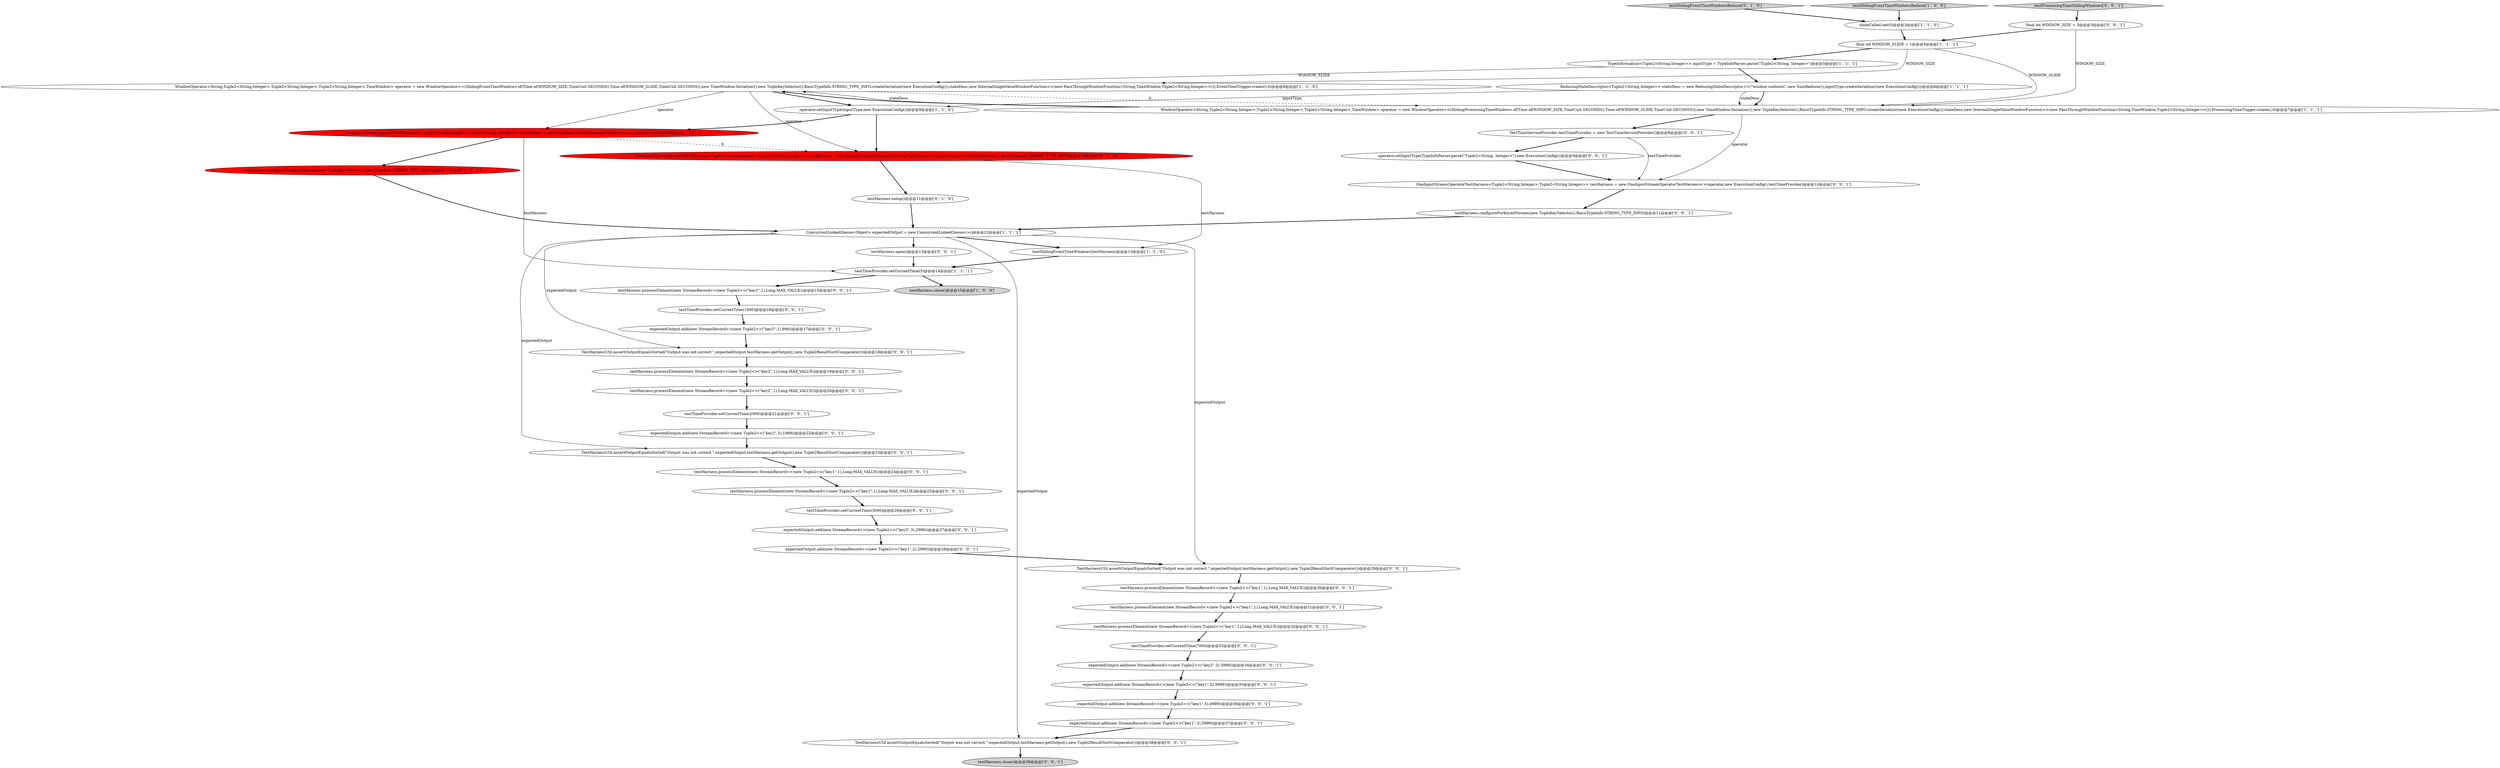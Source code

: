 digraph {
14 [style = filled, label = "OneInputStreamOperatorTestHarness<Tuple2<String,Integer>,Tuple2<String,Integer>> testHarness = new KeyedOneInputStreamOperatorTestHarness<>(operator,new TupleKeySelector(),BasicTypeInfo.STRING_TYPE_INFO)@@@10@@@['0', '1', '0']", fillcolor = red, shape = ellipse image = "AAA1AAABBB2BBB"];
34 [style = filled, label = "OneInputStreamOperatorTestHarness<Tuple2<String,Integer>,Tuple2<String,Integer>> testHarness = new OneInputStreamOperatorTestHarness<>(operator,new ExecutionConfig(),testTimeProvider)@@@10@@@['0', '0', '1']", fillcolor = white, shape = ellipse image = "AAA0AAABBB3BBB"];
35 [style = filled, label = "testHarness.processElement(new StreamRecord<>(new Tuple2<>(\"key1\",1),Long.MAX_VALUE))@@@24@@@['0', '0', '1']", fillcolor = white, shape = ellipse image = "AAA0AAABBB3BBB"];
13 [style = filled, label = "ConcurrentLinkedQueue<Object> expectedOutput = new ConcurrentLinkedQueue<>()@@@12@@@['1', '1', '1']", fillcolor = white, shape = ellipse image = "AAA0AAABBB1BBB"];
42 [style = filled, label = "testTimeProvider.setCurrentTime(3000)@@@26@@@['0', '0', '1']", fillcolor = white, shape = ellipse image = "AAA0AAABBB3BBB"];
45 [style = filled, label = "expectedOutput.add(new StreamRecord<>(new Tuple2<>(\"key1\",5),3999))@@@35@@@['0', '0', '1']", fillcolor = white, shape = ellipse image = "AAA0AAABBB3BBB"];
48 [style = filled, label = "TestTimeServiceProvider testTimeProvider = new TestTimeServiceProvider()@@@8@@@['0', '0', '1']", fillcolor = white, shape = ellipse image = "AAA0AAABBB3BBB"];
17 [style = filled, label = "TestHarnessUtil.assertOutputEqualsSorted(\"Output was not correct.\",expectedOutput,testHarness.getOutput(),new Tuple2ResultSortComparator())@@@29@@@['0', '0', '1']", fillcolor = white, shape = ellipse image = "AAA0AAABBB3BBB"];
27 [style = filled, label = "testProcessingTimeSlidingWindows['0', '0', '1']", fillcolor = lightgray, shape = diamond image = "AAA0AAABBB3BBB"];
29 [style = filled, label = "expectedOutput.add(new StreamRecord<>(new Tuple2<>(\"key1\",2),2999))@@@28@@@['0', '0', '1']", fillcolor = white, shape = ellipse image = "AAA0AAABBB3BBB"];
25 [style = filled, label = "testHarness.processElement(new StreamRecord<>(new Tuple2<>(\"key1\",1),Long.MAX_VALUE))@@@32@@@['0', '0', '1']", fillcolor = white, shape = ellipse image = "AAA0AAABBB3BBB"];
37 [style = filled, label = "TestHarnessUtil.assertOutputEqualsSorted(\"Output was not correct.\",expectedOutput,testHarness.getOutput(),new Tuple2ResultSortComparator())@@@18@@@['0', '0', '1']", fillcolor = white, shape = ellipse image = "AAA0AAABBB3BBB"];
19 [style = filled, label = "testHarness.close()@@@39@@@['0', '0', '1']", fillcolor = lightgray, shape = ellipse image = "AAA0AAABBB3BBB"];
6 [style = filled, label = "WindowOperator<String,Tuple2<String,Integer>,Tuple2<String,Integer>,Tuple2<String,Integer>,TimeWindow> operator = new WindowOperator<>(SlidingProcessingTimeWindows.of(Time.of(WINDOW_SIZE,TimeUnit.SECONDS),Time.of(WINDOW_SLIDE,TimeUnit.SECONDS)),new TimeWindow.Serializer(),new TupleKeySelector(),BasicTypeInfo.STRING_TYPE_INFO.createSerializer(new ExecutionConfig()),stateDesc,new InternalSingleValueWindowFunction<>(new PassThroughWindowFunction<String,TimeWindow,Tuple2<String,Integer>>()),ProcessingTimeTrigger.create(),0)@@@7@@@['1', '1', '1']", fillcolor = white, shape = ellipse image = "AAA0AAABBB1BBB"];
43 [style = filled, label = "testHarness.processElement(new StreamRecord<>(new Tuple2<>(\"key2\",1),Long.MAX_VALUE))@@@19@@@['0', '0', '1']", fillcolor = white, shape = ellipse image = "AAA0AAABBB3BBB"];
24 [style = filled, label = "testHarness.open()@@@13@@@['0', '0', '1']", fillcolor = white, shape = ellipse image = "AAA0AAABBB3BBB"];
16 [style = filled, label = "testHarness.setup()@@@11@@@['0', '1', '0']", fillcolor = white, shape = ellipse image = "AAA0AAABBB2BBB"];
1 [style = filled, label = "WindowOperator<String,Tuple2<String,Integer>,Tuple2<String,Integer>,Tuple2<String,Integer>,TimeWindow> operator = new WindowOperator<>(SlidingEventTimeWindows.of(Time.of(WINDOW_SIZE,TimeUnit.SECONDS),Time.of(WINDOW_SLIDE,TimeUnit.SECONDS)),new TimeWindow.Serializer(),new TupleKeySelector(),BasicTypeInfo.STRING_TYPE_INFO.createSerializer(new ExecutionConfig()),stateDesc,new InternalSingleValueWindowFunction<>(new PassThroughWindowFunction<String,TimeWindow,Tuple2<String,Integer>>()),EventTimeTrigger.create(),0)@@@8@@@['1', '1', '0']", fillcolor = white, shape = ellipse image = "AAA0AAABBB1BBB"];
15 [style = filled, label = "testSlidingEventTimeWindowsReduce['0', '1', '0']", fillcolor = lightgray, shape = diamond image = "AAA0AAABBB2BBB"];
21 [style = filled, label = "testTimeProvider.setCurrentTime(7000)@@@33@@@['0', '0', '1']", fillcolor = white, shape = ellipse image = "AAA0AAABBB3BBB"];
23 [style = filled, label = "TestHarnessUtil.assertOutputEqualsSorted(\"Output was not correct.\",expectedOutput,testHarness.getOutput(),new Tuple2ResultSortComparator())@@@38@@@['0', '0', '1']", fillcolor = white, shape = ellipse image = "AAA0AAABBB3BBB"];
33 [style = filled, label = "testHarness.processElement(new StreamRecord<>(new Tuple2<>(\"key1\",1),Long.MAX_VALUE))@@@31@@@['0', '0', '1']", fillcolor = white, shape = ellipse image = "AAA0AAABBB3BBB"];
39 [style = filled, label = "testTimeProvider.setCurrentTime(1000)@@@16@@@['0', '0', '1']", fillcolor = white, shape = ellipse image = "AAA0AAABBB3BBB"];
40 [style = filled, label = "testTimeProvider.setCurrentTime(2000)@@@21@@@['0', '0', '1']", fillcolor = white, shape = ellipse image = "AAA0AAABBB3BBB"];
44 [style = filled, label = "expectedOutput.add(new StreamRecord<>(new Tuple2<>(\"key2\",1),999))@@@17@@@['0', '0', '1']", fillcolor = white, shape = ellipse image = "AAA0AAABBB3BBB"];
3 [style = filled, label = "testSlidingEventTimeWindows(testHarness)@@@13@@@['1', '1', '0']", fillcolor = white, shape = ellipse image = "AAA0AAABBB1BBB"];
28 [style = filled, label = "operator.setInputType(TypeInfoParser.parse(\"Tuple2<String, Integer>\"),new ExecutionConfig())@@@9@@@['0', '0', '1']", fillcolor = white, shape = ellipse image = "AAA0AAABBB3BBB"];
4 [style = filled, label = "testSlidingEventTimeWindowsReduce['1', '0', '0']", fillcolor = lightgray, shape = diamond image = "AAA0AAABBB1BBB"];
20 [style = filled, label = "expectedOutput.add(new StreamRecord<>(new Tuple2<>(\"key2\",3),2999))@@@27@@@['0', '0', '1']", fillcolor = white, shape = ellipse image = "AAA0AAABBB3BBB"];
9 [style = filled, label = "testTimeProvider.setCurrentTime(3)@@@14@@@['1', '1', '1']", fillcolor = white, shape = ellipse image = "AAA0AAABBB1BBB"];
36 [style = filled, label = "testHarness.configureForKeyedStream(new TupleKeySelector(),BasicTypeInfo.STRING_TYPE_INFO)@@@11@@@['0', '0', '1']", fillcolor = white, shape = ellipse image = "AAA0AAABBB3BBB"];
7 [style = filled, label = "OneInputStreamOperatorTestHarness<Tuple2<String,Integer>,Tuple2<String,Integer>> testHarness = new OneInputStreamOperatorTestHarness<>(operator)@@@10@@@['1', '0', '0']", fillcolor = red, shape = ellipse image = "AAA1AAABBB1BBB"];
2 [style = filled, label = "closeCalled.set(0)@@@3@@@['1', '1', '0']", fillcolor = white, shape = ellipse image = "AAA0AAABBB1BBB"];
46 [style = filled, label = "expectedOutput.add(new StreamRecord<>(new Tuple2<>(\"key1\",3),5999))@@@37@@@['0', '0', '1']", fillcolor = white, shape = ellipse image = "AAA0AAABBB3BBB"];
11 [style = filled, label = "testHarness.configureForKeyedStream(new TupleKeySelector(),BasicTypeInfo.STRING_TYPE_INFO)@@@11@@@['1', '0', '0']", fillcolor = red, shape = ellipse image = "AAA1AAABBB1BBB"];
18 [style = filled, label = "expectedOutput.add(new StreamRecord<>(new Tuple2<>(\"key2\",3),1999))@@@22@@@['0', '0', '1']", fillcolor = white, shape = ellipse image = "AAA0AAABBB3BBB"];
38 [style = filled, label = "testHarness.processElement(new StreamRecord<>(new Tuple2<>(\"key2\",1),Long.MAX_VALUE))@@@20@@@['0', '0', '1']", fillcolor = white, shape = ellipse image = "AAA0AAABBB3BBB"];
8 [style = filled, label = "operator.setInputType(inputType,new ExecutionConfig())@@@9@@@['1', '1', '0']", fillcolor = white, shape = ellipse image = "AAA0AAABBB1BBB"];
41 [style = filled, label = "TestHarnessUtil.assertOutputEqualsSorted(\"Output was not correct.\",expectedOutput,testHarness.getOutput(),new Tuple2ResultSortComparator())@@@23@@@['0', '0', '1']", fillcolor = white, shape = ellipse image = "AAA0AAABBB3BBB"];
5 [style = filled, label = "ReducingStateDescriptor<Tuple2<String,Integer>> stateDesc = new ReducingStateDescriptor<>(\"window-contents\",new SumReducer(),inputType.createSerializer(new ExecutionConfig()))@@@6@@@['1', '1', '1']", fillcolor = white, shape = ellipse image = "AAA0AAABBB1BBB"];
12 [style = filled, label = "testHarness.close()@@@15@@@['1', '0', '0']", fillcolor = lightgray, shape = ellipse image = "AAA0AAABBB1BBB"];
30 [style = filled, label = "final int WINDOW_SIZE = 3@@@3@@@['0', '0', '1']", fillcolor = white, shape = ellipse image = "AAA0AAABBB3BBB"];
47 [style = filled, label = "expectedOutput.add(new StreamRecord<>(new Tuple2<>(\"key1\",5),4999))@@@36@@@['0', '0', '1']", fillcolor = white, shape = ellipse image = "AAA0AAABBB3BBB"];
10 [style = filled, label = "final int WINDOW_SLIDE = 1@@@4@@@['1', '1', '1']", fillcolor = white, shape = ellipse image = "AAA0AAABBB1BBB"];
22 [style = filled, label = "testHarness.processElement(new StreamRecord<>(new Tuple2<>(\"key1\",1),Long.MAX_VALUE))@@@30@@@['0', '0', '1']", fillcolor = white, shape = ellipse image = "AAA0AAABBB3BBB"];
31 [style = filled, label = "testHarness.processElement(new StreamRecord<>(new Tuple2<>(\"key2\",1),Long.MAX_VALUE))@@@15@@@['0', '0', '1']", fillcolor = white, shape = ellipse image = "AAA0AAABBB3BBB"];
0 [style = filled, label = "TypeInformation<Tuple2<String,Integer>> inputType = TypeInfoParser.parse(\"Tuple2<String, Integer>\")@@@5@@@['1', '1', '1']", fillcolor = white, shape = ellipse image = "AAA0AAABBB1BBB"];
32 [style = filled, label = "testHarness.processElement(new StreamRecord<>(new Tuple2<>(\"key1\",1),Long.MAX_VALUE))@@@25@@@['0', '0', '1']", fillcolor = white, shape = ellipse image = "AAA0AAABBB3BBB"];
26 [style = filled, label = "expectedOutput.add(new StreamRecord<>(new Tuple2<>(\"key2\",2),3999))@@@34@@@['0', '0', '1']", fillcolor = white, shape = ellipse image = "AAA0AAABBB3BBB"];
1->7 [style = solid, label="operator"];
14->16 [style = bold, label=""];
16->13 [style = bold, label=""];
15->2 [style = bold, label=""];
7->11 [style = bold, label=""];
29->17 [style = bold, label=""];
1->8 [style = bold, label=""];
13->24 [style = bold, label=""];
22->33 [style = bold, label=""];
39->44 [style = bold, label=""];
28->34 [style = bold, label=""];
20->29 [style = bold, label=""];
13->23 [style = solid, label="expectedOutput"];
9->31 [style = bold, label=""];
14->3 [style = solid, label="testHarness"];
7->14 [style = dashed, label="0"];
27->30 [style = bold, label=""];
6->34 [style = solid, label="operator"];
42->20 [style = bold, label=""];
8->14 [style = bold, label=""];
35->32 [style = bold, label=""];
47->46 [style = bold, label=""];
40->18 [style = bold, label=""];
30->6 [style = solid, label="WINDOW_SIZE"];
4->2 [style = bold, label=""];
17->22 [style = bold, label=""];
2->10 [style = bold, label=""];
13->37 [style = solid, label="expectedOutput"];
8->7 [style = bold, label=""];
5->8 [style = solid, label="inputType"];
10->1 [style = solid, label="WINDOW_SIZE"];
1->14 [style = solid, label="operator"];
3->9 [style = bold, label=""];
6->1 [style = bold, label=""];
0->1 [style = solid, label="WINDOW_SLIDE"];
21->26 [style = bold, label=""];
37->43 [style = bold, label=""];
36->13 [style = bold, label=""];
6->1 [style = solid, label="stateDesc"];
43->38 [style = bold, label=""];
7->9 [style = solid, label="testHarness"];
5->6 [style = bold, label=""];
13->3 [style = bold, label=""];
48->34 [style = solid, label="testTimeProvider"];
13->41 [style = solid, label="expectedOutput"];
33->25 [style = bold, label=""];
1->6 [style = dashed, label="0"];
23->19 [style = bold, label=""];
34->36 [style = bold, label=""];
11->13 [style = bold, label=""];
10->0 [style = bold, label=""];
13->17 [style = solid, label="expectedOutput"];
5->6 [style = solid, label="stateDesc"];
30->10 [style = bold, label=""];
45->47 [style = bold, label=""];
10->6 [style = solid, label="WINDOW_SLIDE"];
26->45 [style = bold, label=""];
44->37 [style = bold, label=""];
9->12 [style = bold, label=""];
31->39 [style = bold, label=""];
18->41 [style = bold, label=""];
48->28 [style = bold, label=""];
38->40 [style = bold, label=""];
32->42 [style = bold, label=""];
46->23 [style = bold, label=""];
24->9 [style = bold, label=""];
25->21 [style = bold, label=""];
6->48 [style = bold, label=""];
0->5 [style = bold, label=""];
41->35 [style = bold, label=""];
}
